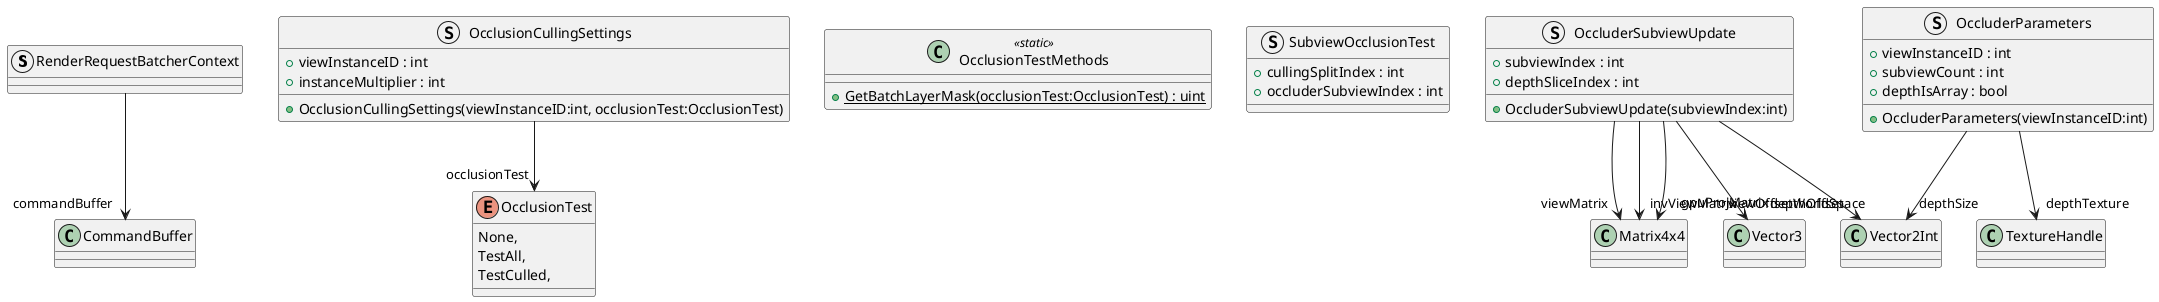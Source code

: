 @startuml
struct RenderRequestBatcherContext {
}
enum OcclusionTest {
    None,
    TestAll,
    TestCulled,
}
class OcclusionTestMethods <<static>> {
    + {static} GetBatchLayerMask(occlusionTest:OcclusionTest) : uint
}
struct SubviewOcclusionTest {
    + cullingSplitIndex : int
    + occluderSubviewIndex : int
}
struct OcclusionCullingSettings {
    + viewInstanceID : int
    + instanceMultiplier : int
    + OcclusionCullingSettings(viewInstanceID:int, occlusionTest:OcclusionTest)
}
struct OccluderSubviewUpdate {
    + subviewIndex : int
    + depthSliceIndex : int
    + OccluderSubviewUpdate(subviewIndex:int)
}
struct OccluderParameters {
    + viewInstanceID : int
    + subviewCount : int
    + depthIsArray : bool
    + OccluderParameters(viewInstanceID:int)
}
RenderRequestBatcherContext --> "commandBuffer" CommandBuffer
OcclusionCullingSettings --> "occlusionTest" OcclusionTest
OccluderSubviewUpdate --> "depthOffset" Vector2Int
OccluderSubviewUpdate --> "viewMatrix" Matrix4x4
OccluderSubviewUpdate --> "invViewMatrix" Matrix4x4
OccluderSubviewUpdate --> "gpuProjMatrix" Matrix4x4
OccluderSubviewUpdate --> "viewOffsetWorldSpace" Vector3
OccluderParameters --> "depthTexture" TextureHandle
OccluderParameters --> "depthSize" Vector2Int
@enduml
